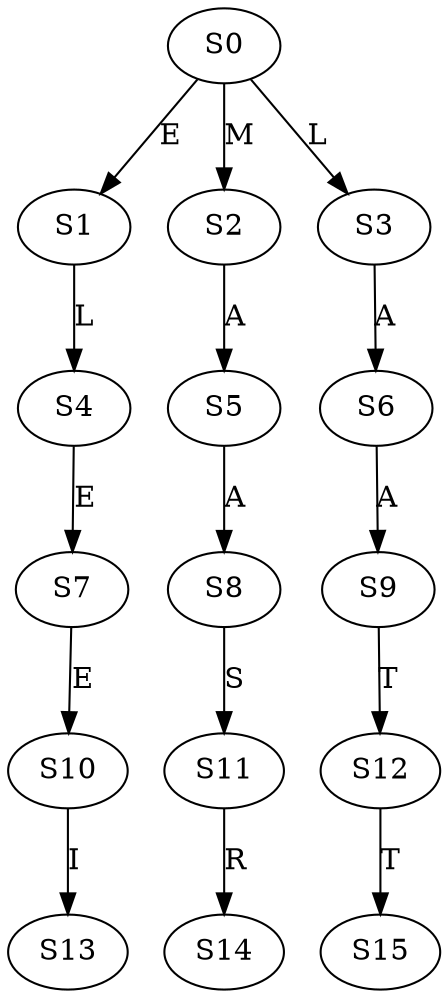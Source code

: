 strict digraph  {
	S0 -> S1 [ label = E ];
	S0 -> S2 [ label = M ];
	S0 -> S3 [ label = L ];
	S1 -> S4 [ label = L ];
	S2 -> S5 [ label = A ];
	S3 -> S6 [ label = A ];
	S4 -> S7 [ label = E ];
	S5 -> S8 [ label = A ];
	S6 -> S9 [ label = A ];
	S7 -> S10 [ label = E ];
	S8 -> S11 [ label = S ];
	S9 -> S12 [ label = T ];
	S10 -> S13 [ label = I ];
	S11 -> S14 [ label = R ];
	S12 -> S15 [ label = T ];
}
